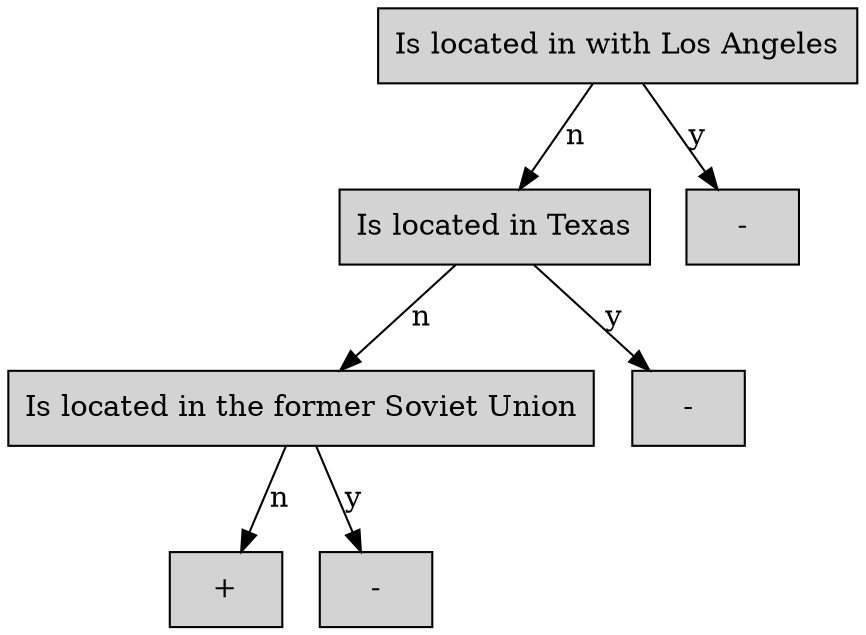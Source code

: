 digraph Tree{
 graph [compound=true];
n0 [shape=box, style="filled", label="Is located in with Los Angeles"];
n0 -> n1 [label="n"];
n1 [shape=box, style="filled", label="Is located in Texas"];
n1 -> n3 [label="n"];
n3 [shape=box, style="filled", label="Is located in the former Soviet Union"];
n3 -> n4 [label="n"];
n4 [shape=box, style="filled", label="+
"];
n3 -> n5 [label="y"];
n5 [shape=box, style="filled", label="-
"];
n1 -> n7 [label="y"];
n7 [shape=box, style="filled", label="-
"];
n0 -> n8 [label="y"];
n8 [shape=box, style="filled", label="-
"];
}